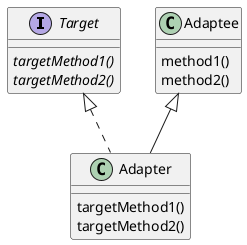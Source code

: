 @startuml
interface Target {
	{abstract} targetMethod1()
	{abstract} targetMethod2()
}

class Adapter {
	targetMethod1()
	targetMethod2()
}

class Adaptee {
	method1()
	method2()
}

Target <|.. Adapter
Adaptee <|-- Adapter

@enduml